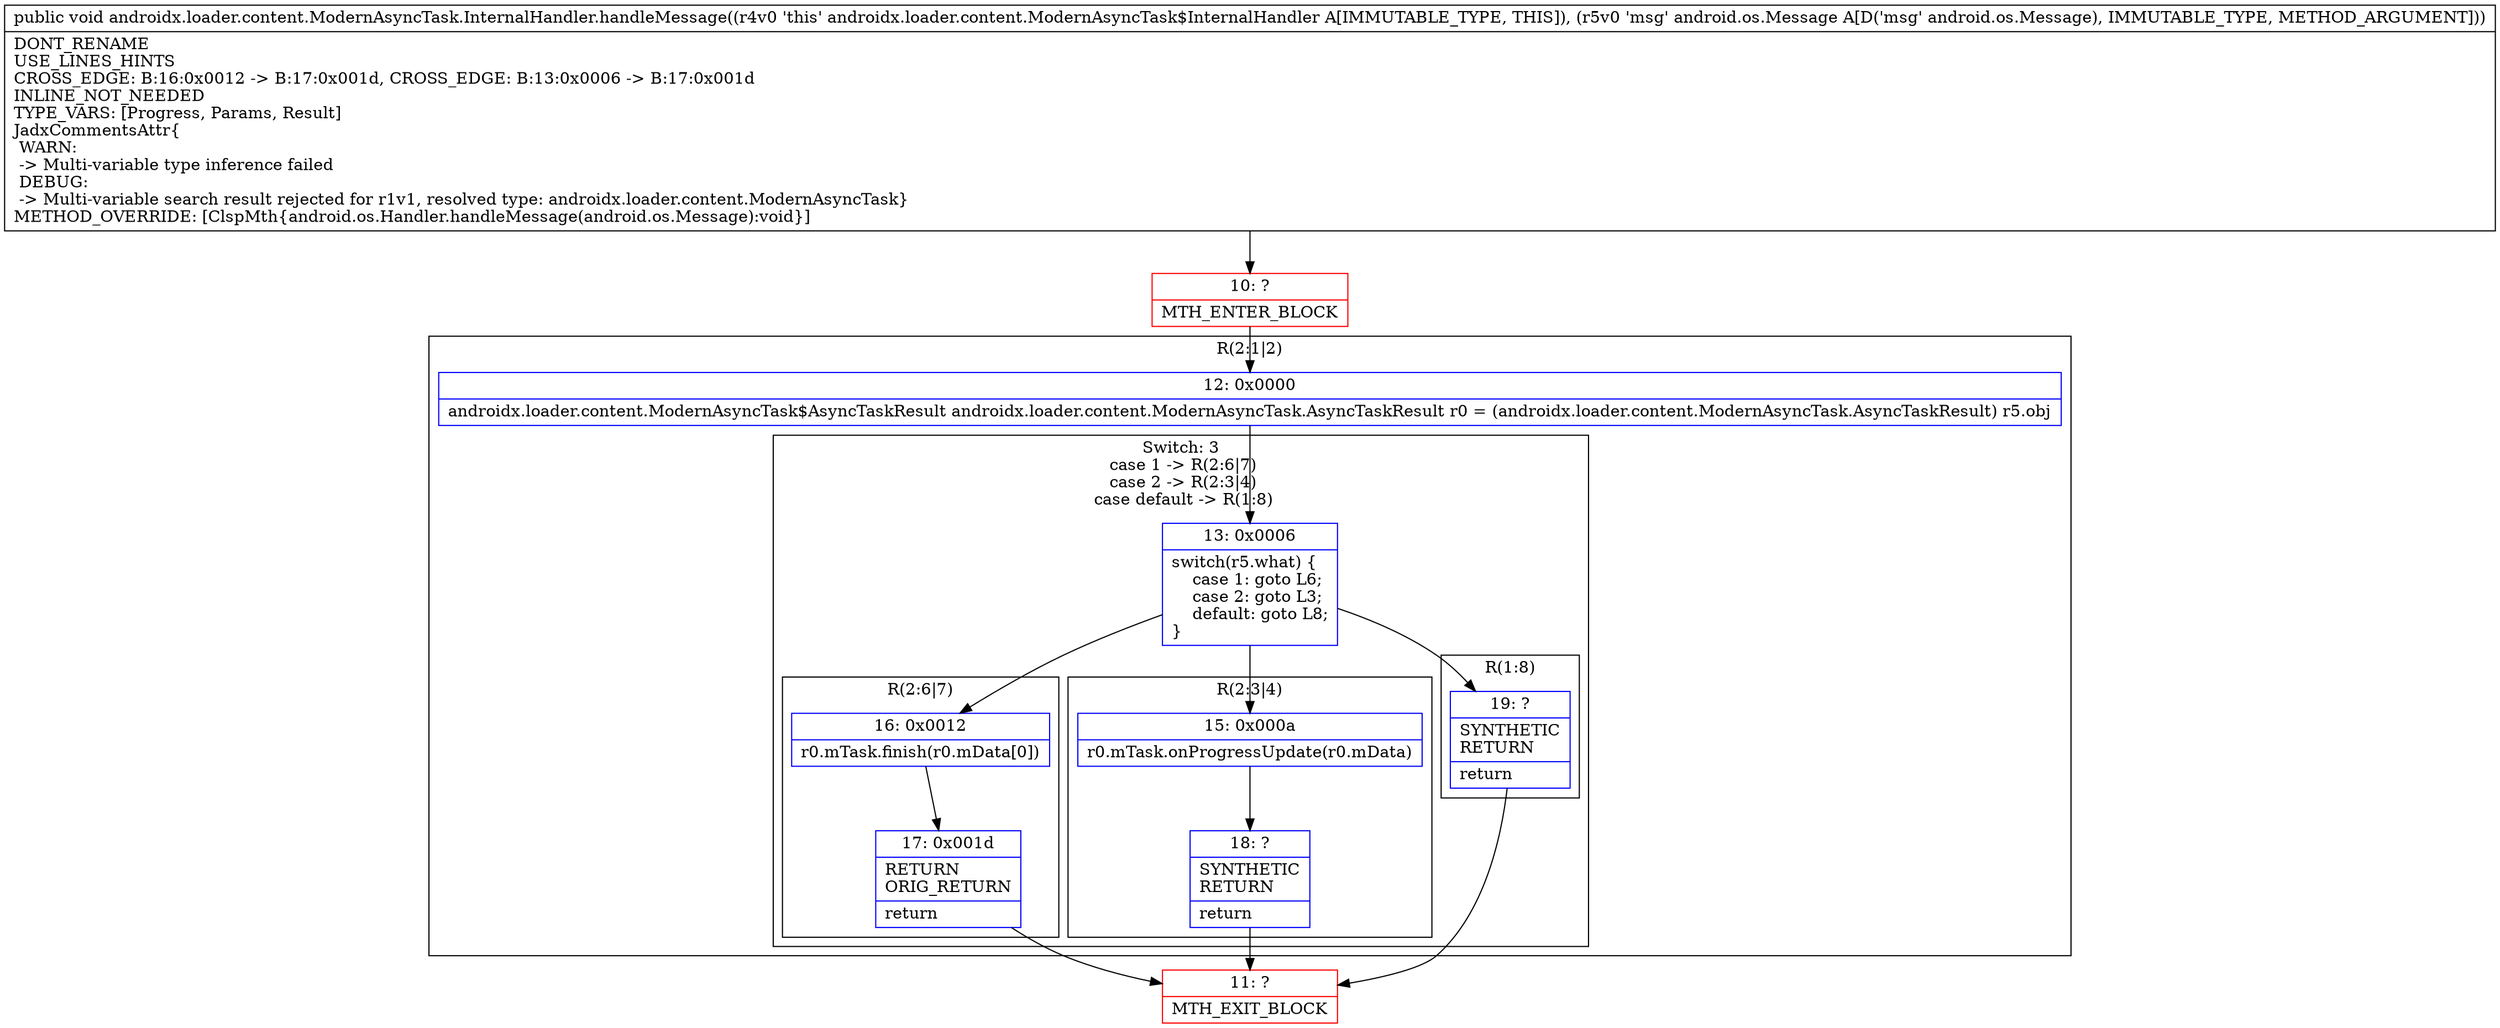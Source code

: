 digraph "CFG forandroidx.loader.content.ModernAsyncTask.InternalHandler.handleMessage(Landroid\/os\/Message;)V" {
subgraph cluster_Region_333171635 {
label = "R(2:1|2)";
node [shape=record,color=blue];
Node_12 [shape=record,label="{12\:\ 0x0000|androidx.loader.content.ModernAsyncTask$AsyncTaskResult androidx.loader.content.ModernAsyncTask.AsyncTaskResult r0 = (androidx.loader.content.ModernAsyncTask.AsyncTaskResult) r5.obj\l}"];
subgraph cluster_SwitchRegion_671638564 {
label = "Switch: 3
 case 1 -> R(2:6|7)
 case 2 -> R(2:3|4)
 case default -> R(1:8)";
node [shape=record,color=blue];
Node_13 [shape=record,label="{13\:\ 0x0006|switch(r5.what) \{\l    case 1: goto L6;\l    case 2: goto L3;\l    default: goto L8;\l\}\l}"];
subgraph cluster_Region_408378150 {
label = "R(2:6|7)";
node [shape=record,color=blue];
Node_16 [shape=record,label="{16\:\ 0x0012|r0.mTask.finish(r0.mData[0])\l}"];
Node_17 [shape=record,label="{17\:\ 0x001d|RETURN\lORIG_RETURN\l|return\l}"];
}
subgraph cluster_Region_1311891255 {
label = "R(2:3|4)";
node [shape=record,color=blue];
Node_15 [shape=record,label="{15\:\ 0x000a|r0.mTask.onProgressUpdate(r0.mData)\l}"];
Node_18 [shape=record,label="{18\:\ ?|SYNTHETIC\lRETURN\l|return\l}"];
}
subgraph cluster_Region_1929579517 {
label = "R(1:8)";
node [shape=record,color=blue];
Node_19 [shape=record,label="{19\:\ ?|SYNTHETIC\lRETURN\l|return\l}"];
}
}
}
Node_10 [shape=record,color=red,label="{10\:\ ?|MTH_ENTER_BLOCK\l}"];
Node_11 [shape=record,color=red,label="{11\:\ ?|MTH_EXIT_BLOCK\l}"];
MethodNode[shape=record,label="{public void androidx.loader.content.ModernAsyncTask.InternalHandler.handleMessage((r4v0 'this' androidx.loader.content.ModernAsyncTask$InternalHandler A[IMMUTABLE_TYPE, THIS]), (r5v0 'msg' android.os.Message A[D('msg' android.os.Message), IMMUTABLE_TYPE, METHOD_ARGUMENT]))  | DONT_RENAME\lUSE_LINES_HINTS\lCROSS_EDGE: B:16:0x0012 \-\> B:17:0x001d, CROSS_EDGE: B:13:0x0006 \-\> B:17:0x001d\lINLINE_NOT_NEEDED\lTYPE_VARS: [Progress, Params, Result]\lJadxCommentsAttr\{\l WARN: \l \-\> Multi\-variable type inference failed\l DEBUG: \l \-\> Multi\-variable search result rejected for r1v1, resolved type: androidx.loader.content.ModernAsyncTask\}\lMETHOD_OVERRIDE: [ClspMth\{android.os.Handler.handleMessage(android.os.Message):void\}]\l}"];
MethodNode -> Node_10;Node_12 -> Node_13;
Node_13 -> Node_15;
Node_13 -> Node_16;
Node_13 -> Node_19;
Node_16 -> Node_17;
Node_17 -> Node_11;
Node_15 -> Node_18;
Node_18 -> Node_11;
Node_19 -> Node_11;
Node_10 -> Node_12;
}

